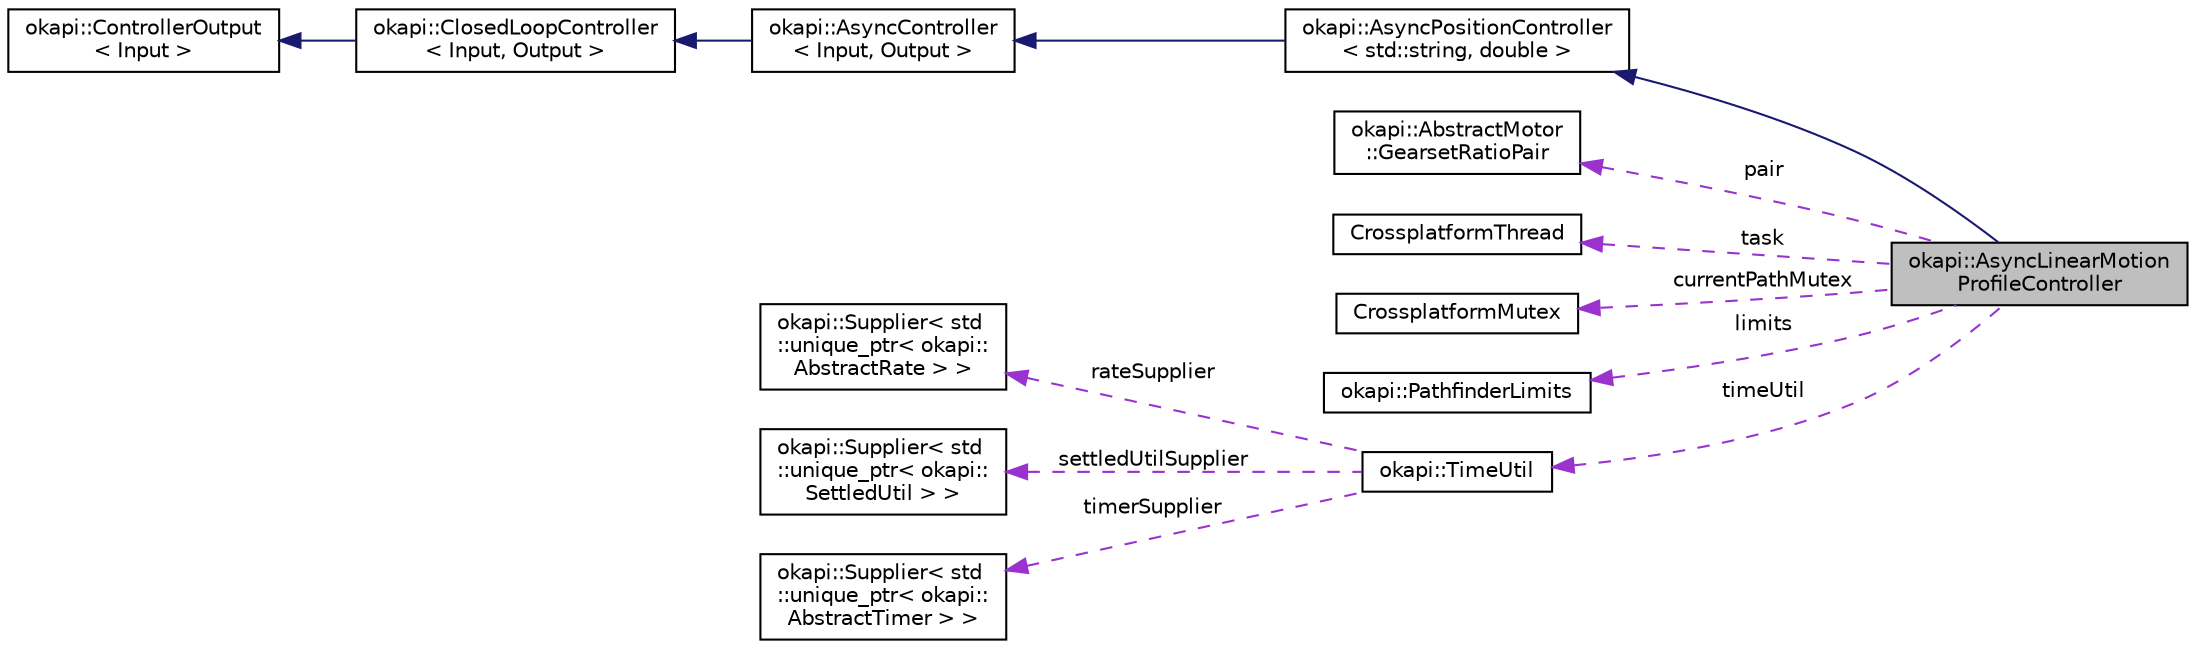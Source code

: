 digraph "okapi::AsyncLinearMotionProfileController"
{
 // LATEX_PDF_SIZE
  edge [fontname="Helvetica",fontsize="10",labelfontname="Helvetica",labelfontsize="10"];
  node [fontname="Helvetica",fontsize="10",shape=record];
  rankdir="LR";
  Node1 [label="okapi::AsyncLinearMotion\lProfileController",height=0.2,width=0.4,color="black", fillcolor="grey75", style="filled", fontcolor="black",tooltip=" "];
  Node2 -> Node1 [dir="back",color="midnightblue",fontsize="10",style="solid",fontname="Helvetica"];
  Node2 [label="okapi::AsyncPositionController\l\< std::string, double \>",height=0.2,width=0.4,color="black", fillcolor="white", style="filled",URL="$classokapi_1_1AsyncPositionController.html",tooltip=" "];
  Node3 -> Node2 [dir="back",color="midnightblue",fontsize="10",style="solid",fontname="Helvetica"];
  Node3 [label="okapi::AsyncController\l\< Input, Output \>",height=0.2,width=0.4,color="black", fillcolor="white", style="filled",URL="$classokapi_1_1AsyncController.html",tooltip=" "];
  Node4 -> Node3 [dir="back",color="midnightblue",fontsize="10",style="solid",fontname="Helvetica"];
  Node4 [label="okapi::ClosedLoopController\l\< Input, Output \>",height=0.2,width=0.4,color="black", fillcolor="white", style="filled",URL="$classokapi_1_1ClosedLoopController.html",tooltip=" "];
  Node5 -> Node4 [dir="back",color="midnightblue",fontsize="10",style="solid",fontname="Helvetica"];
  Node5 [label="okapi::ControllerOutput\l\< Input \>",height=0.2,width=0.4,color="black", fillcolor="white", style="filled",URL="$classokapi_1_1ControllerOutput.html",tooltip=" "];
  Node6 -> Node1 [dir="back",color="darkorchid3",fontsize="10",style="dashed",label=" pair" ,fontname="Helvetica"];
  Node6 [label="okapi::AbstractMotor\l::GearsetRatioPair",height=0.2,width=0.4,color="black", fillcolor="white", style="filled",URL="$structokapi_1_1AbstractMotor_1_1GearsetRatioPair.html",tooltip=" "];
  Node7 -> Node1 [dir="back",color="darkorchid3",fontsize="10",style="dashed",label=" task" ,fontname="Helvetica"];
  Node7 [label="CrossplatformThread",height=0.2,width=0.4,color="black", fillcolor="white", style="filled",URL="$classCrossplatformThread.html",tooltip=" "];
  Node8 -> Node1 [dir="back",color="darkorchid3",fontsize="10",style="dashed",label=" currentPathMutex" ,fontname="Helvetica"];
  Node8 [label="CrossplatformMutex",height=0.2,width=0.4,color="black", fillcolor="white", style="filled",URL="$classCrossplatformMutex.html",tooltip=" "];
  Node9 -> Node1 [dir="back",color="darkorchid3",fontsize="10",style="dashed",label=" limits" ,fontname="Helvetica"];
  Node9 [label="okapi::PathfinderLimits",height=0.2,width=0.4,color="black", fillcolor="white", style="filled",URL="$structokapi_1_1PathfinderLimits.html",tooltip=" "];
  Node10 -> Node1 [dir="back",color="darkorchid3",fontsize="10",style="dashed",label=" timeUtil" ,fontname="Helvetica"];
  Node10 [label="okapi::TimeUtil",height=0.2,width=0.4,color="black", fillcolor="white", style="filled",URL="$classokapi_1_1TimeUtil.html",tooltip=" "];
  Node11 -> Node10 [dir="back",color="darkorchid3",fontsize="10",style="dashed",label=" rateSupplier" ,fontname="Helvetica"];
  Node11 [label="okapi::Supplier\< std\l::unique_ptr\< okapi::\lAbstractRate \> \>",height=0.2,width=0.4,color="black", fillcolor="white", style="filled",URL="$classokapi_1_1Supplier.html",tooltip=" "];
  Node12 -> Node10 [dir="back",color="darkorchid3",fontsize="10",style="dashed",label=" settledUtilSupplier" ,fontname="Helvetica"];
  Node12 [label="okapi::Supplier\< std\l::unique_ptr\< okapi::\lSettledUtil \> \>",height=0.2,width=0.4,color="black", fillcolor="white", style="filled",URL="$classokapi_1_1Supplier.html",tooltip=" "];
  Node13 -> Node10 [dir="back",color="darkorchid3",fontsize="10",style="dashed",label=" timerSupplier" ,fontname="Helvetica"];
  Node13 [label="okapi::Supplier\< std\l::unique_ptr\< okapi::\lAbstractTimer \> \>",height=0.2,width=0.4,color="black", fillcolor="white", style="filled",URL="$classokapi_1_1Supplier.html",tooltip=" "];
}
